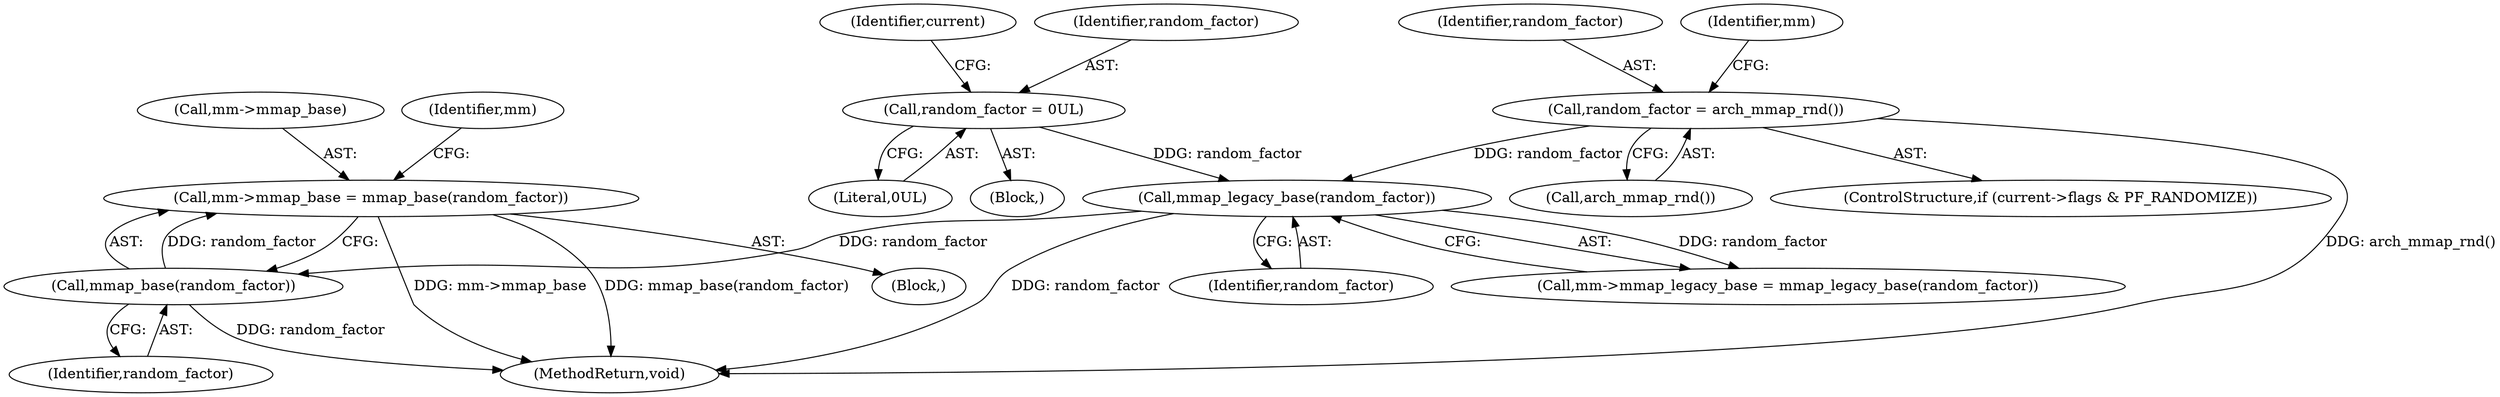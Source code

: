 digraph "1_linux_8b8addf891de8a00e4d39fc32f93f7c5eb8feceb@pointer" {
"1000139" [label="(Call,mm->mmap_base = mmap_base(random_factor))"];
"1000143" [label="(Call,mmap_base(random_factor))"];
"1000120" [label="(Call,mmap_legacy_base(random_factor))"];
"1000104" [label="(Call,random_factor = 0UL)"];
"1000113" [label="(Call,random_factor = arch_mmap_rnd())"];
"1000115" [label="(Call,arch_mmap_rnd())"];
"1000139" [label="(Call,mm->mmap_base = mmap_base(random_factor))"];
"1000104" [label="(Call,random_factor = 0UL)"];
"1000114" [label="(Identifier,random_factor)"];
"1000107" [label="(ControlStructure,if (current->flags & PF_RANDOMIZE))"];
"1000140" [label="(Call,mm->mmap_base)"];
"1000110" [label="(Identifier,current)"];
"1000150" [label="(MethodReturn,void)"];
"1000113" [label="(Call,random_factor = arch_mmap_rnd())"];
"1000120" [label="(Call,mmap_legacy_base(random_factor))"];
"1000105" [label="(Identifier,random_factor)"];
"1000106" [label="(Literal,0UL)"];
"1000102" [label="(Block,)"];
"1000118" [label="(Identifier,mm)"];
"1000121" [label="(Identifier,random_factor)"];
"1000138" [label="(Block,)"];
"1000147" [label="(Identifier,mm)"];
"1000116" [label="(Call,mm->mmap_legacy_base = mmap_legacy_base(random_factor))"];
"1000143" [label="(Call,mmap_base(random_factor))"];
"1000144" [label="(Identifier,random_factor)"];
"1000139" -> "1000138"  [label="AST: "];
"1000139" -> "1000143"  [label="CFG: "];
"1000140" -> "1000139"  [label="AST: "];
"1000143" -> "1000139"  [label="AST: "];
"1000147" -> "1000139"  [label="CFG: "];
"1000139" -> "1000150"  [label="DDG: mm->mmap_base"];
"1000139" -> "1000150"  [label="DDG: mmap_base(random_factor)"];
"1000143" -> "1000139"  [label="DDG: random_factor"];
"1000143" -> "1000144"  [label="CFG: "];
"1000144" -> "1000143"  [label="AST: "];
"1000143" -> "1000150"  [label="DDG: random_factor"];
"1000120" -> "1000143"  [label="DDG: random_factor"];
"1000120" -> "1000116"  [label="AST: "];
"1000120" -> "1000121"  [label="CFG: "];
"1000121" -> "1000120"  [label="AST: "];
"1000116" -> "1000120"  [label="CFG: "];
"1000120" -> "1000150"  [label="DDG: random_factor"];
"1000120" -> "1000116"  [label="DDG: random_factor"];
"1000104" -> "1000120"  [label="DDG: random_factor"];
"1000113" -> "1000120"  [label="DDG: random_factor"];
"1000104" -> "1000102"  [label="AST: "];
"1000104" -> "1000106"  [label="CFG: "];
"1000105" -> "1000104"  [label="AST: "];
"1000106" -> "1000104"  [label="AST: "];
"1000110" -> "1000104"  [label="CFG: "];
"1000113" -> "1000107"  [label="AST: "];
"1000113" -> "1000115"  [label="CFG: "];
"1000114" -> "1000113"  [label="AST: "];
"1000115" -> "1000113"  [label="AST: "];
"1000118" -> "1000113"  [label="CFG: "];
"1000113" -> "1000150"  [label="DDG: arch_mmap_rnd()"];
}
